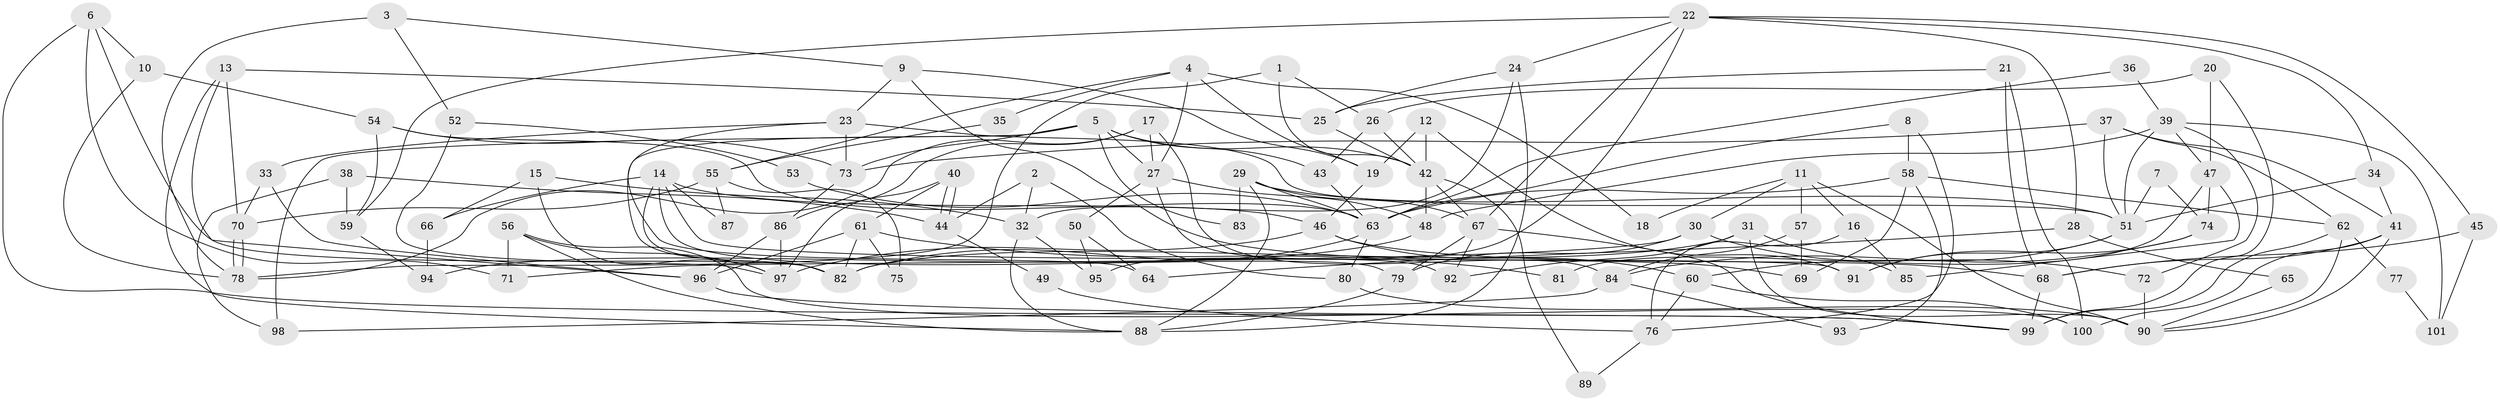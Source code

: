 // coarse degree distribution, {3: 0.21428571428571427, 5: 0.12857142857142856, 6: 0.18571428571428572, 13: 0.014285714285714285, 2: 0.15714285714285714, 4: 0.12857142857142856, 10: 0.02857142857142857, 8: 0.014285714285714285, 7: 0.1, 9: 0.014285714285714285, 11: 0.014285714285714285}
// Generated by graph-tools (version 1.1) at 2025/24/03/03/25 07:24:00]
// undirected, 101 vertices, 202 edges
graph export_dot {
graph [start="1"]
  node [color=gray90,style=filled];
  1;
  2;
  3;
  4;
  5;
  6;
  7;
  8;
  9;
  10;
  11;
  12;
  13;
  14;
  15;
  16;
  17;
  18;
  19;
  20;
  21;
  22;
  23;
  24;
  25;
  26;
  27;
  28;
  29;
  30;
  31;
  32;
  33;
  34;
  35;
  36;
  37;
  38;
  39;
  40;
  41;
  42;
  43;
  44;
  45;
  46;
  47;
  48;
  49;
  50;
  51;
  52;
  53;
  54;
  55;
  56;
  57;
  58;
  59;
  60;
  61;
  62;
  63;
  64;
  65;
  66;
  67;
  68;
  69;
  70;
  71;
  72;
  73;
  74;
  75;
  76;
  77;
  78;
  79;
  80;
  81;
  82;
  83;
  84;
  85;
  86;
  87;
  88;
  89;
  90;
  91;
  92;
  93;
  94;
  95;
  96;
  97;
  98;
  99;
  100;
  101;
  1 -- 42;
  1 -- 78;
  1 -- 26;
  2 -- 44;
  2 -- 32;
  2 -- 80;
  3 -- 78;
  3 -- 9;
  3 -- 52;
  4 -- 27;
  4 -- 19;
  4 -- 18;
  4 -- 35;
  4 -- 55;
  5 -- 82;
  5 -- 42;
  5 -- 27;
  5 -- 43;
  5 -- 73;
  5 -- 83;
  5 -- 98;
  6 -- 82;
  6 -- 10;
  6 -- 71;
  6 -- 99;
  7 -- 51;
  7 -- 74;
  8 -- 76;
  8 -- 58;
  8 -- 63;
  9 -- 19;
  9 -- 23;
  9 -- 69;
  10 -- 54;
  10 -- 78;
  11 -- 30;
  11 -- 90;
  11 -- 16;
  11 -- 18;
  11 -- 57;
  12 -- 42;
  12 -- 91;
  12 -- 19;
  13 -- 96;
  13 -- 88;
  13 -- 25;
  13 -- 70;
  14 -- 79;
  14 -- 82;
  14 -- 46;
  14 -- 66;
  14 -- 87;
  14 -- 91;
  15 -- 66;
  15 -- 32;
  15 -- 97;
  16 -- 85;
  16 -- 76;
  17 -- 86;
  17 -- 84;
  17 -- 27;
  17 -- 78;
  19 -- 46;
  20 -- 26;
  20 -- 99;
  20 -- 47;
  21 -- 68;
  21 -- 100;
  21 -- 25;
  22 -- 67;
  22 -- 24;
  22 -- 28;
  22 -- 34;
  22 -- 45;
  22 -- 59;
  22 -- 95;
  23 -- 33;
  23 -- 73;
  23 -- 51;
  23 -- 64;
  24 -- 88;
  24 -- 25;
  24 -- 32;
  25 -- 42;
  26 -- 43;
  26 -- 42;
  27 -- 48;
  27 -- 50;
  27 -- 92;
  28 -- 64;
  28 -- 65;
  29 -- 67;
  29 -- 63;
  29 -- 51;
  29 -- 83;
  29 -- 88;
  30 -- 79;
  30 -- 72;
  30 -- 71;
  31 -- 82;
  31 -- 92;
  31 -- 85;
  31 -- 90;
  32 -- 88;
  32 -- 95;
  33 -- 96;
  33 -- 70;
  34 -- 51;
  34 -- 41;
  35 -- 55;
  36 -- 39;
  36 -- 63;
  37 -- 51;
  37 -- 41;
  37 -- 62;
  37 -- 73;
  38 -- 98;
  38 -- 59;
  38 -- 44;
  39 -- 48;
  39 -- 51;
  39 -- 47;
  39 -- 72;
  39 -- 101;
  40 -- 97;
  40 -- 44;
  40 -- 44;
  40 -- 61;
  41 -- 90;
  41 -- 68;
  41 -- 100;
  42 -- 48;
  42 -- 67;
  42 -- 89;
  43 -- 63;
  44 -- 49;
  45 -- 68;
  45 -- 101;
  46 -- 97;
  46 -- 60;
  46 -- 68;
  47 -- 74;
  47 -- 81;
  47 -- 85;
  48 -- 94;
  49 -- 76;
  50 -- 95;
  50 -- 64;
  51 -- 60;
  51 -- 91;
  52 -- 97;
  52 -- 53;
  53 -- 63;
  54 -- 63;
  54 -- 73;
  54 -- 59;
  55 -- 70;
  55 -- 75;
  55 -- 87;
  56 -- 100;
  56 -- 71;
  56 -- 88;
  56 -- 97;
  57 -- 69;
  57 -- 84;
  58 -- 63;
  58 -- 62;
  58 -- 69;
  58 -- 93;
  59 -- 94;
  60 -- 76;
  60 -- 100;
  61 -- 96;
  61 -- 75;
  61 -- 81;
  61 -- 82;
  62 -- 99;
  62 -- 77;
  62 -- 90;
  63 -- 80;
  63 -- 82;
  65 -- 90;
  66 -- 94;
  67 -- 99;
  67 -- 79;
  67 -- 92;
  68 -- 99;
  70 -- 78;
  70 -- 78;
  72 -- 90;
  73 -- 86;
  74 -- 91;
  74 -- 84;
  76 -- 89;
  77 -- 101;
  79 -- 88;
  80 -- 90;
  84 -- 93;
  84 -- 98;
  86 -- 97;
  86 -- 96;
  96 -- 99;
}
